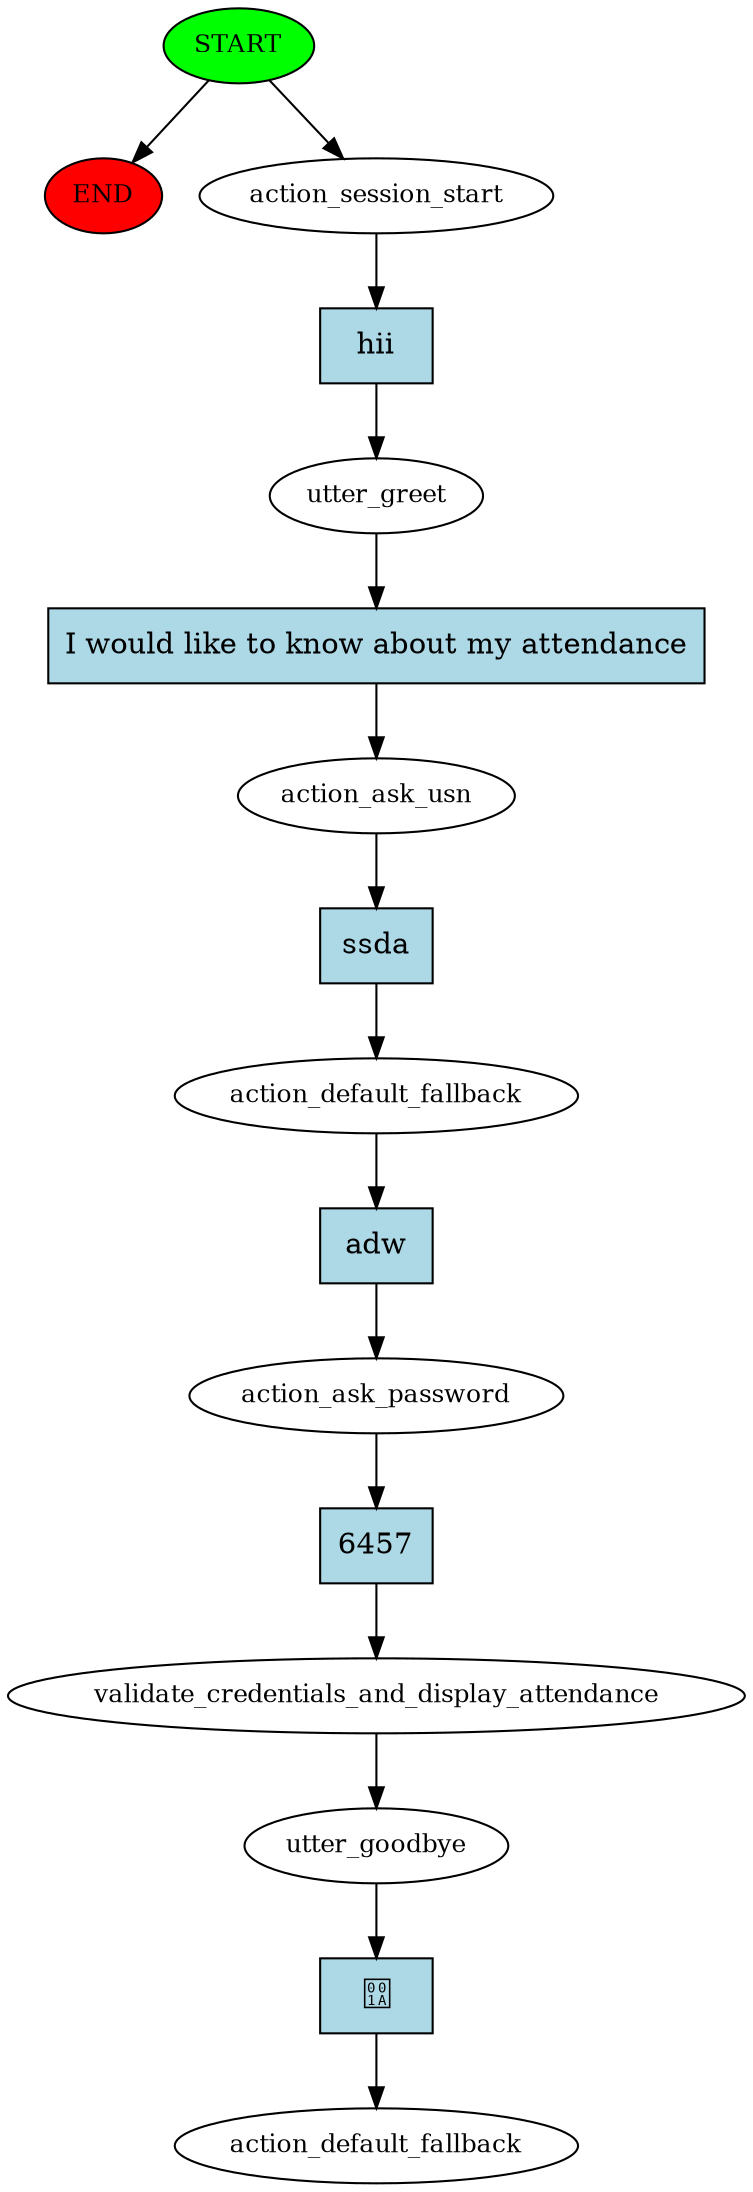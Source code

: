 digraph  {
0 [class="start active", fillcolor=green, fontsize=12, label=START, style=filled];
"-1" [class=end, fillcolor=red, fontsize=12, label=END, style=filled];
1 [class=active, fontsize=12, label=action_session_start];
2 [class=active, fontsize=12, label=utter_greet];
3 [class=active, fontsize=12, label=action_ask_usn];
4 [class=active, fontsize=12, label=action_default_fallback];
5 [class=active, fontsize=12, label=action_ask_password];
6 [class=active, fontsize=12, label=validate_credentials_and_display_attendance];
7 [class=active, fontsize=12, label=utter_goodbye];
8 [class="dashed active", fontsize=12, label=action_default_fallback];
9 [class="intent active", fillcolor=lightblue, label=hii, shape=rect, style=filled];
10 [class="intent active", fillcolor=lightblue, label="I would like to know about my attendance", shape=rect, style=filled];
11 [class="intent active", fillcolor=lightblue, label=ssda, shape=rect, style=filled];
12 [class="intent active", fillcolor=lightblue, label=adw, shape=rect, style=filled];
13 [class="intent active", fillcolor=lightblue, label=6457, shape=rect, style=filled];
14 [class="intent active", fillcolor=lightblue, label="", shape=rect, style=filled];
0 -> "-1"  [class="", key=NONE, label=""];
0 -> 1  [class=active, key=NONE, label=""];
1 -> 9  [class=active, key=0];
2 -> 10  [class=active, key=0];
3 -> 11  [class=active, key=0];
4 -> 12  [class=active, key=0];
5 -> 13  [class=active, key=0];
6 -> 7  [class=active, key=NONE, label=""];
7 -> 14  [class=active, key=0];
9 -> 2  [class=active, key=0];
10 -> 3  [class=active, key=0];
11 -> 4  [class=active, key=0];
12 -> 5  [class=active, key=0];
13 -> 6  [class=active, key=0];
14 -> 8  [class=active, key=0];
}
